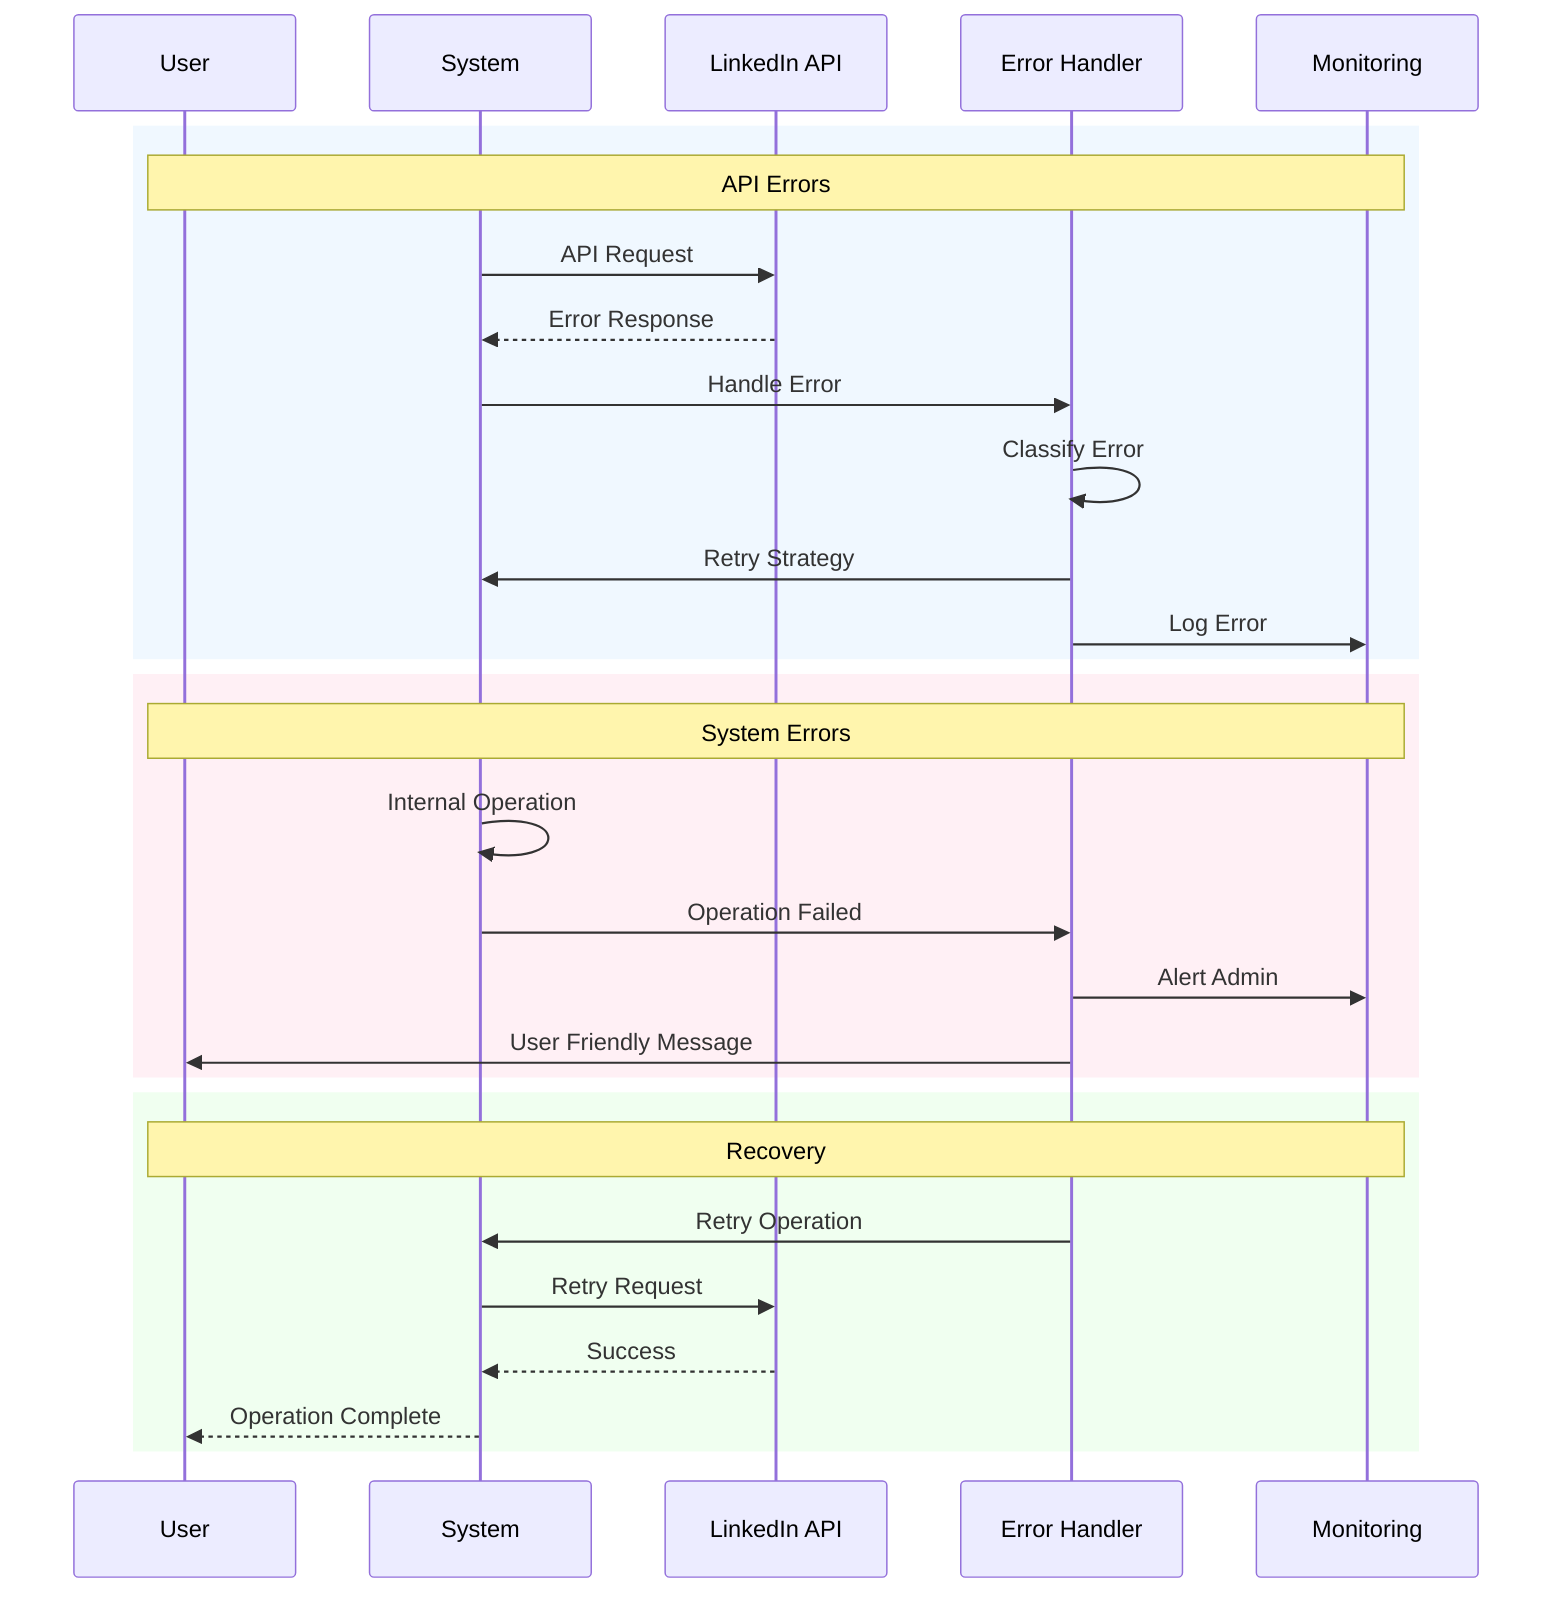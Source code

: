 sequenceDiagram
    participant U as User
    participant S as System
    participant L as LinkedIn API
    participant E as Error Handler
    participant M as Monitoring
    
    rect rgb(240, 248, 255)
        Note over U,M: API Errors
        S->>L: API Request
        L-->>S: Error Response
        S->>E: Handle Error
        E->>E: Classify Error
        E->>S: Retry Strategy
        E->>M: Log Error
    end
    
    rect rgb(255, 240, 245)
        Note over U,M: System Errors
        S->>S: Internal Operation
        S->>E: Operation Failed
        E->>M: Alert Admin
        E->>U: User Friendly Message
    end
    
    rect rgb(240, 255, 240)
        Note over U,M: Recovery
        E->>S: Retry Operation
        S->>L: Retry Request
        L-->>S: Success
        S-->>U: Operation Complete
    end